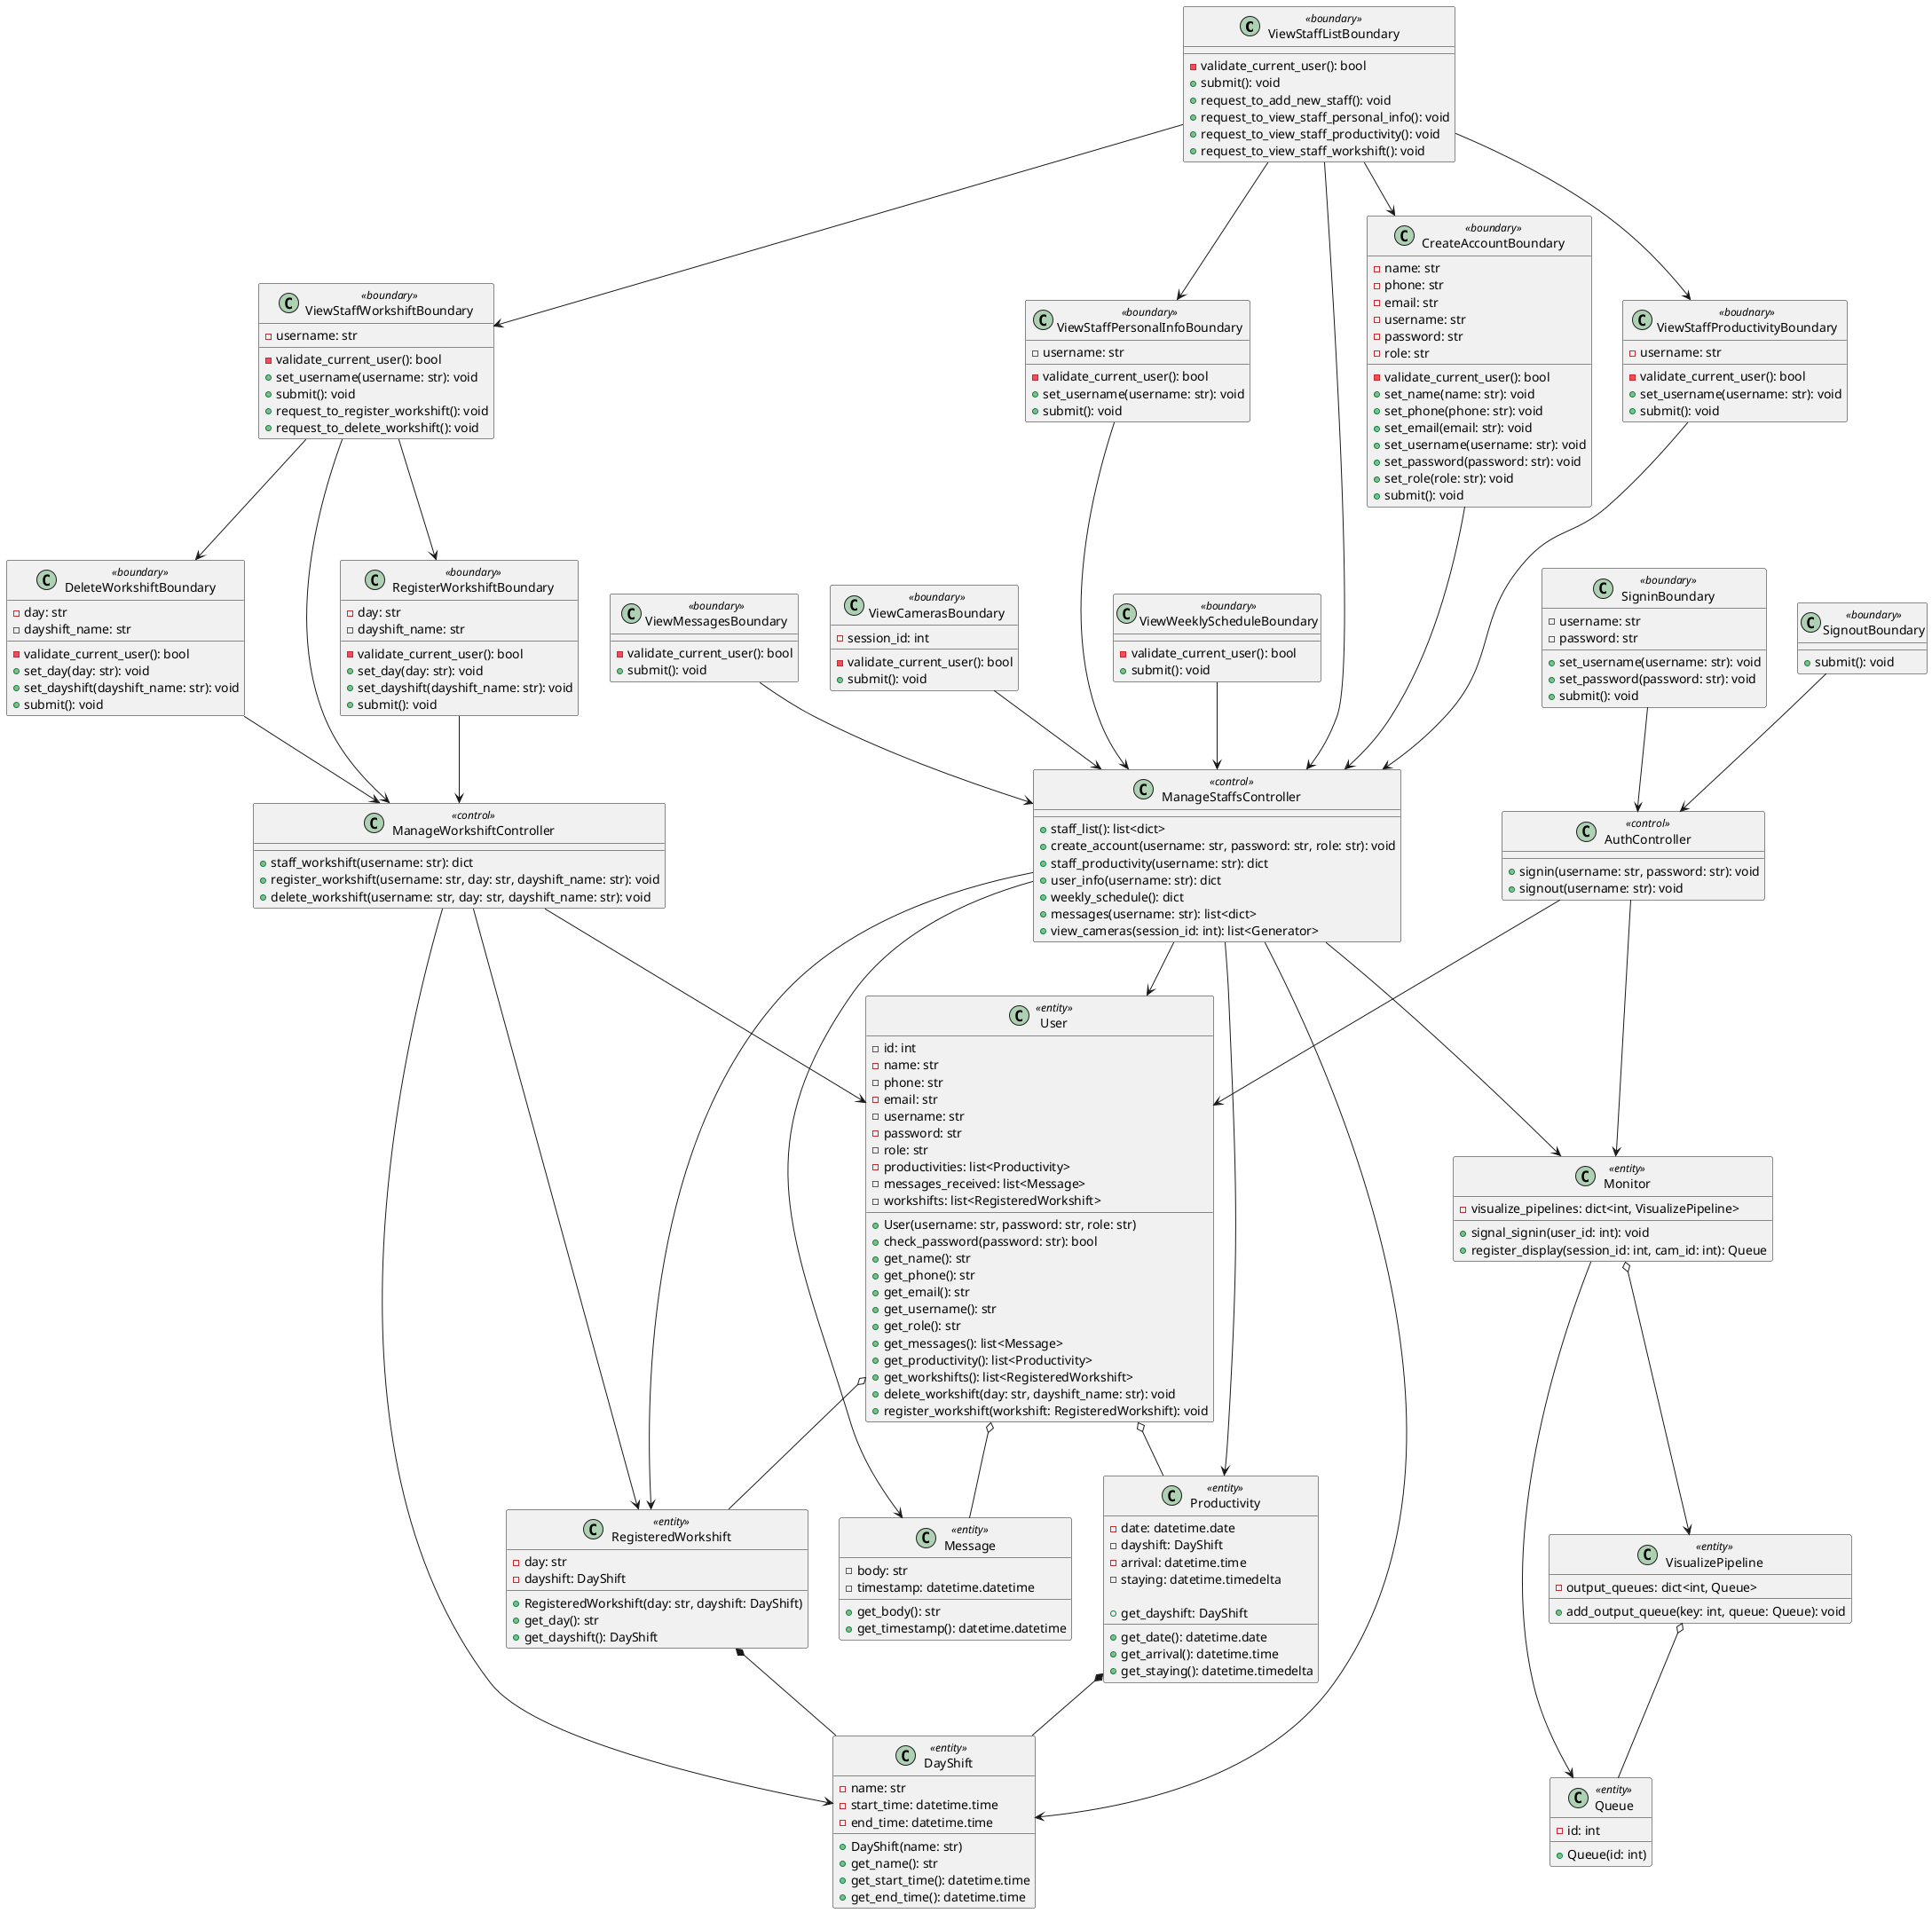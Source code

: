 @startuml

class ViewStaffListBoundary <<boundary>> {

    - validate_current_user(): bool
    + submit(): void
    + request_to_add_new_staff(): void
    + request_to_view_staff_personal_info(): void
    + request_to_view_staff_productivity(): void
    + request_to_view_staff_workshift(): void
}

class CreateAccountBoundary <<boundary>> {
    - name: str
    - phone: str
    - email: str
    - username: str
    - password: str
    - role: str
    
    - validate_current_user(): bool
    + set_name(name: str): void
    + set_phone(phone: str): void
    + set_email(email: str): void
    + set_username(username: str): void
    + set_password(password: str): void
    + set_role(role: str): void
    + submit(): void

}

class ViewStaffProductivityBoundary <<boudnary>> {
    - username: str

    - validate_current_user(): bool
    + set_username(username: str): void
    + submit(): void
}

class SigninBoundary <<boundary>> {
    - username: str
    - password: str
    
    + set_username(username: str): void
    + set_password(password: str): void
    + submit(): void
}

class SignoutBoundary <<boundary>> {
    
    + submit(): void
}

class ViewMessagesBoundary <<boundary>> {

    - validate_current_user(): bool
    + submit(): void
}

class ViewCamerasBoundary <<boundary>> {
    - session_id: int

    - validate_current_user(): bool
    + submit(): void
}

class ViewStaffPersonalInfoBoundary <<boundary>> {
    - username: str
    
    - validate_current_user(): bool
    + set_username(username: str): void
    + submit(): void
}

class ViewStaffWorkshiftBoundary <<boundary>> {
    - username: str
    
    - validate_current_user(): bool
    + set_username(username: str): void
    + submit(): void
    + request_to_register_workshift(): void
    + request_to_delete_workshift(): void
}

class RegisterWorkshiftBoundary <<boundary>> {
    - day: str
    - dayshift_name: str

    - validate_current_user(): bool
    + set_day(day: str): void
    + set_dayshift(dayshift_name: str): void
    + submit(): void
}

class DeleteWorkshiftBoundary <<boundary>> {
    - day: str
    - dayshift_name: str
    
    - validate_current_user(): bool
    + set_day(day: str): void
    + set_dayshift(dayshift_name: str): void
    + submit(): void
}

class ViewWeeklyScheduleBoundary <<boundary>> {

    - validate_current_user(): bool
    + submit(): void
}

class ManageStaffsController <<control>> {

    + staff_list(): list<dict>
    + create_account(username: str, password: str, role: str): void
    + staff_productivity(username: str): dict
    + user_info(username: str): dict
    + weekly_schedule(): dict
    + messages(username: str): list<dict>
    + view_cameras(session_id: int): list<Generator>
}

class AuthController <<control>> {

    + signin(username: str, password: str): void
    + signout(username: str): void
}

class ManageWorkshiftController <<control>> {

    + staff_workshift(username: str): dict
    + register_workshift(username: str, day: str, dayshift_name: str): void
    + delete_workshift(username: str, day: str, dayshift_name: str): void
}

class User <<entity>> {
    - id: int
    - name: str
    - phone: str
    - email: str
    - username: str
    - password: str
    - role: str
    - productivities: list<Productivity>
    - messages_received: list<Message>
    - workshifts: list<RegisteredWorkshift>

    + User(username: str, password: str, role: str)
    + check_password(password: str): bool
    + get_name(): str
    + get_phone(): str
    + get_email(): str
    + get_username(): str
    + get_role(): str
    + get_messages(): list<Message>
    + get_productivity(): list<Productivity>
    + get_workshifts(): list<RegisteredWorkshift>
    + delete_workshift(day: str, dayshift_name: str): void
    + register_workshift(workshift: RegisteredWorkshift): void
}

class Productivity <<entity>> {
    - date: datetime.date
    - dayshift: DayShift
    - arrival: datetime.time
    - staying: datetime.timedelta

    + get_date(): datetime.date
    + get_dayshift: DayShift
    + get_arrival(): datetime.time
    + get_staying(): datetime.timedelta
}

class DayShift <<entity>> {
    - name: str
    - start_time: datetime.time
    - end_time: datetime.time

    + DayShift(name: str)
    + get_name(): str
    + get_start_time(): datetime.time
    + get_end_time(): datetime.time
}

class Monitor <<entity>> {
    - visualize_pipelines: dict<int, VisualizePipeline>

    + signal_signin(user_id: int): void
    + register_display(session_id: int, cam_id: int): Queue
}

class Message <<entity>> {
    - body: str
    - timestamp: datetime.datetime

    + get_body(): str
    + get_timestamp(): datetime.datetime
}

class VisualizePipeline <<entity>> {
    - output_queues: dict<int, Queue>

    + add_output_queue(key: int, queue: Queue): void
}

class Queue <<entity>> {
    - id: int

    + Queue(id: int)
}

class RegisteredWorkshift <<entity>> {
    - day: str
    - dayshift: DayShift

    + RegisteredWorkshift(day: str, dayshift: DayShift)
    + get_day(): str
    + get_dayshift(): DayShift
}

ManageWorkshiftController --> RegisteredWorkshift
ManageWorkshiftController --> DayShift

ManageStaffsController --> Message

ManageStaffsController --> Productivity

ViewWeeklyScheduleBoundary --> ManageStaffsController
ManageStaffsController --> User
ManageStaffsController --> RegisteredWorkshift
ManageStaffsController --> DayShift

ViewStaffWorkshiftBoundary --> ManageWorkshiftController
ViewStaffWorkshiftBoundary --> RegisterWorkshiftBoundary
ViewStaffWorkshiftBoundary --> DeleteWorkshiftBoundary
RegisterWorkshiftBoundary --> ManageWorkshiftController
DeleteWorkshiftBoundary --> ManageWorkshiftController
ManageWorkshiftController --> User
User o-- RegisteredWorkshift
RegisteredWorkshift *-- DayShift

ViewCamerasBoundary --> ManageStaffsController
ManageStaffsController --> Monitor
Monitor o--> VisualizePipeline
Monitor --> Queue
VisualizePipeline o-- Queue

ViewMessagesBoundary --> ManageStaffsController
User o-- Message

SigninBoundary --> AuthController
SignoutBoundary --> AuthController
AuthController --> User
AuthController --> Monitor

ViewStaffListBoundary --> CreateAccountBoundary
ViewStaffListBoundary --> ViewStaffPersonalInfoBoundary
ViewStaffListBoundary --> ViewStaffProductivityBoundary
ViewStaffListBoundary --> ViewStaffWorkshiftBoundary
ViewStaffListBoundary --> ManageStaffsController
CreateAccountBoundary --> ManageStaffsController
ViewStaffPersonalInfoBoundary --> ManageStaffsController
ViewStaffProductivityBoundary --> ManageStaffsController
User o-- Productivity
Productivity *-- DayShift

@enduml